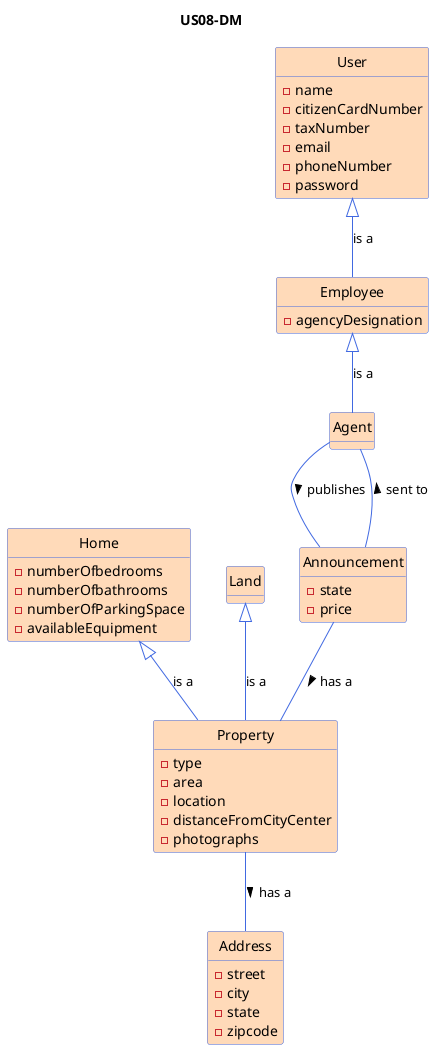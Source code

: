@startuml
'skinparam monochrome true
skinparam packageStyle rectangle
skinparam shadowing false

hide circle
hide methods
'---------File styling---------
skinparam class {
    BackgroundColor PeachPuff
    ArrowColor RoyalBlue
    BorderColor RoyalBlue
}
title US08-DM

class Agent {
}

class Announcement {
 - state
    - price
}

class Property {
- type
    - area
    - location
    - distanceFromCityCenter
    - photographs
}

class Home {
- numberOfbedrooms
    - numberOfbathrooms
    - numberOfParkingSpace
    - availableEquipment
}

class Land {
}

class Address {
-street
    -city
    -state
    -zipcode
}

class Employee {
 - agencyDesignation
}

class User {
- name
    - citizenCardNumber
    - taxNumber
    - email
    - phoneNumber
    - password
}

.User <|-- .Employee : is a
.Employee <|-- Agent : is a
.Agent -- .Announcement : publishes >
.Announcement -- .Property : has a >
.Land <|-- .Property : is a
.Home <|-- .Property : is a
.Property -- .Address : has a >
.Announcement -- .Agent : sent to >
@enduml